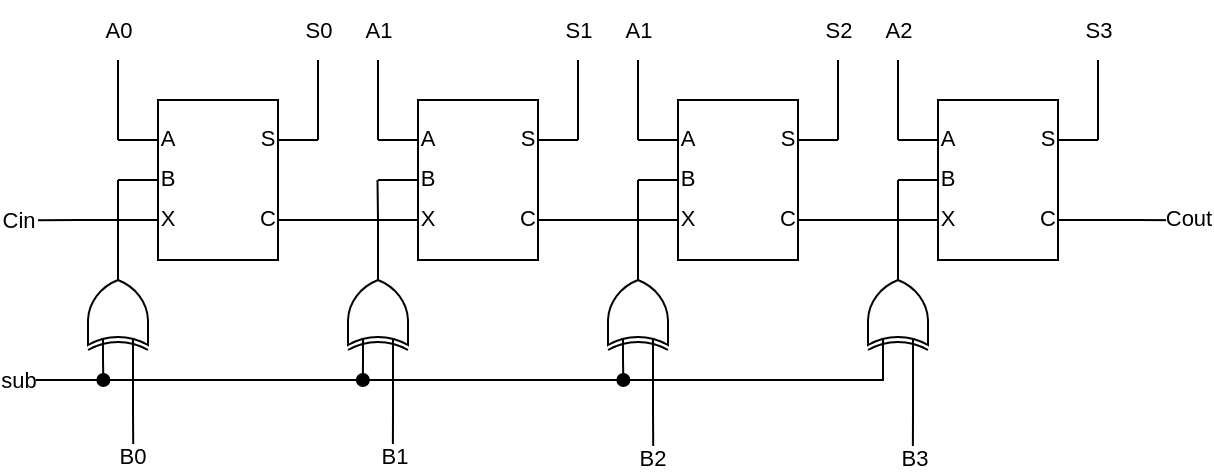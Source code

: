 <mxfile version="25.0.2">
  <diagram name="ページ1" id="VSj2wmTbl-WqB4pPmQmD">
    <mxGraphModel dx="708" dy="532" grid="1" gridSize="10" guides="1" tooltips="1" connect="1" arrows="1" fold="1" page="1" pageScale="1" pageWidth="827" pageHeight="1169" math="0" shadow="0">
      <root>
        <mxCell id="0" />
        <mxCell id="1" parent="0" />
        <mxCell id="aAubT2UVhq9OH1OdG5Ef-9" style="edgeStyle=orthogonalEdgeStyle;rounded=0;orthogonalLoop=1;jettySize=auto;html=1;exitX=0;exitY=0.75;exitDx=0;exitDy=0;exitPerimeter=0;endArrow=none;endFill=0;" edge="1" parent="1" source="aAubT2UVhq9OH1OdG5Ef-3">
          <mxGeometry relative="1" as="geometry">
            <mxPoint x="120" y="410.083" as="targetPoint" />
          </mxGeometry>
        </mxCell>
        <mxCell id="aAubT2UVhq9OH1OdG5Ef-14" value="Cin" style="edgeLabel;html=1;align=center;verticalAlign=middle;resizable=0;points=[];" vertex="1" connectable="0" parent="aAubT2UVhq9OH1OdG5Ef-9">
          <mxGeometry x="0.853" relative="1" as="geometry">
            <mxPoint x="-13" as="offset" />
          </mxGeometry>
        </mxCell>
        <mxCell id="aAubT2UVhq9OH1OdG5Ef-20" style="edgeStyle=orthogonalEdgeStyle;shape=connector;rounded=0;orthogonalLoop=1;jettySize=auto;html=1;exitX=1;exitY=0.25;exitDx=0;exitDy=0;exitPerimeter=0;strokeColor=default;align=center;verticalAlign=middle;fontFamily=Helvetica;fontSize=11;fontColor=default;labelBackgroundColor=default;endArrow=none;endFill=0;" edge="1" parent="1" source="aAubT2UVhq9OH1OdG5Ef-3" target="aAubT2UVhq9OH1OdG5Ef-19">
          <mxGeometry relative="1" as="geometry">
            <Array as="points">
              <mxPoint x="260" y="350" />
              <mxPoint x="260" y="350" />
            </Array>
          </mxGeometry>
        </mxCell>
        <mxCell id="aAubT2UVhq9OH1OdG5Ef-48" style="edgeStyle=orthogonalEdgeStyle;shape=connector;rounded=0;orthogonalLoop=1;jettySize=auto;html=1;exitX=0;exitY=0.25;exitDx=0;exitDy=0;exitPerimeter=0;strokeColor=default;align=center;verticalAlign=middle;fontFamily=Helvetica;fontSize=11;fontColor=default;labelBackgroundColor=default;endArrow=none;endFill=0;" edge="1" parent="1" source="aAubT2UVhq9OH1OdG5Ef-3" target="aAubT2UVhq9OH1OdG5Ef-46">
          <mxGeometry relative="1" as="geometry">
            <Array as="points">
              <mxPoint x="160" y="350" />
              <mxPoint x="160" y="350" />
            </Array>
          </mxGeometry>
        </mxCell>
        <mxCell id="aAubT2UVhq9OH1OdG5Ef-3" value="" style="verticalLabelPosition=bottom;shadow=0;dashed=0;align=center;html=1;verticalAlign=top;shape=stencil(tZZNc4IwEIZ/Dcd2kPjB1VI51JPTS68BV80YEiakav99A4szRhukQWe87Lu6z5tlNxiQpNrREoIopFUJuQ7IexBFB6oYzbiRI5PZoRiHGApaACofSxOmnJUvKZclZiut5B6ObK3bnzGxA8U0Zo+ojcKmFlkE4dyo9YckuRTCOGBSVFbmIm+KUya0bQIrlwZSgAaFauv1ZEU/bfQaTVAIovQ/qIUHyo+09CDN/FCrHqjRY/q3ErD1oLkORhKjuKaGJBnN91slv8X6T4+qnvab4W4HdGo7uu51hx8HlSQbqaDDzoZxjrvT0deS1lt1kzinC3kA13y4TNsVOBPgPHa/El0mpsNN9Cthm4iHt6K9sQb1Ih7ejGsbPt2wK4yHP5LuEs1WOAbXvH3ujbyGU72mlLOtQFwOor44zm8bFOcYHy6+l0mtZWHv8cR+iHeusZ7sNx/2+DHsLx/29DHsz17s2VN6nviwXeduRvTmfm5U/HfUCL8=);" vertex="1" parent="1">
          <mxGeometry x="160" y="350" width="100" height="80" as="geometry" />
        </mxCell>
        <mxCell id="aAubT2UVhq9OH1OdG5Ef-24" style="edgeStyle=orthogonalEdgeStyle;shape=connector;rounded=0;orthogonalLoop=1;jettySize=auto;html=1;exitX=0;exitY=0.25;exitDx=0;exitDy=0;exitPerimeter=0;strokeColor=default;align=center;verticalAlign=middle;fontFamily=Helvetica;fontSize=11;fontColor=default;labelBackgroundColor=default;endArrow=none;endFill=0;" edge="1" parent="1" source="aAubT2UVhq9OH1OdG5Ef-4" target="aAubT2UVhq9OH1OdG5Ef-23">
          <mxGeometry relative="1" as="geometry">
            <Array as="points">
              <mxPoint x="290" y="350" />
              <mxPoint x="290" y="350" />
            </Array>
          </mxGeometry>
        </mxCell>
        <mxCell id="aAubT2UVhq9OH1OdG5Ef-30" style="edgeStyle=orthogonalEdgeStyle;shape=connector;rounded=0;orthogonalLoop=1;jettySize=auto;html=1;exitX=1;exitY=0.25;exitDx=0;exitDy=0;exitPerimeter=0;strokeColor=default;align=center;verticalAlign=middle;fontFamily=Helvetica;fontSize=11;fontColor=default;labelBackgroundColor=default;endArrow=none;endFill=0;" edge="1" parent="1" source="aAubT2UVhq9OH1OdG5Ef-4" target="aAubT2UVhq9OH1OdG5Ef-28">
          <mxGeometry relative="1" as="geometry">
            <Array as="points">
              <mxPoint x="390" y="350" />
              <mxPoint x="390" y="350" />
            </Array>
          </mxGeometry>
        </mxCell>
        <mxCell id="aAubT2UVhq9OH1OdG5Ef-4" value="" style="verticalLabelPosition=bottom;shadow=0;dashed=0;align=center;html=1;verticalAlign=top;shape=stencil(tZZNc4IwEIZ/Dcd2kPjB1VI51JPTS68BV80YEiakav99A4szRhukQWe87Lu6z5tlNxiQpNrREoIopFUJuQ7IexBFB6oYzbiRI5PZoRiHGApaACofSxOmnJUvKZclZiut5B6ObK3bnzGxA8U0Zo+ojcKmFlkE4dyo9YckuRTCOGBSVFbmIm+KUya0bQIrlwZSgAaFauv1ZEU/bfQaTVAIovQ/qIUHyo+09CDN/FCrHqjRY/q3ErD1oLkORhKjuKaGJBnN91slv8X6T4+qnvab4W4HdGo7uu51hx8HlSQbqaDDzoZxjrvT0deS1lt1kzinC3kA13y4TNsVOBPgPHa/El0mpsNN9Cthm4iHt6K9sQb1Ih7ejGsbPt2wK4yHP5LuEs1WOAbXvH3ujbyGU72mlLOtQFwOor44zm8bFOcYHy6+l0mtZWHv8cR+iHeusZ7sNx/2+DHsLx/29DHsz17s2VN6nviwXeduRvTmfm5U/HfUCL8=);" vertex="1" parent="1">
          <mxGeometry x="290" y="350" width="100" height="80" as="geometry" />
        </mxCell>
        <mxCell id="aAubT2UVhq9OH1OdG5Ef-31" style="edgeStyle=orthogonalEdgeStyle;shape=connector;rounded=0;orthogonalLoop=1;jettySize=auto;html=1;exitX=0;exitY=0.25;exitDx=0;exitDy=0;exitPerimeter=0;strokeColor=default;align=center;verticalAlign=middle;fontFamily=Helvetica;fontSize=11;fontColor=default;labelBackgroundColor=default;endArrow=none;endFill=0;" edge="1" parent="1" source="aAubT2UVhq9OH1OdG5Ef-5" target="aAubT2UVhq9OH1OdG5Ef-29">
          <mxGeometry relative="1" as="geometry">
            <Array as="points">
              <mxPoint x="420" y="350" />
              <mxPoint x="420" y="350" />
            </Array>
          </mxGeometry>
        </mxCell>
        <mxCell id="aAubT2UVhq9OH1OdG5Ef-36" style="edgeStyle=orthogonalEdgeStyle;shape=connector;rounded=0;orthogonalLoop=1;jettySize=auto;html=1;exitX=1;exitY=0.25;exitDx=0;exitDy=0;exitPerimeter=0;strokeColor=default;align=center;verticalAlign=middle;fontFamily=Helvetica;fontSize=11;fontColor=default;labelBackgroundColor=default;endArrow=none;endFill=0;" edge="1" parent="1" source="aAubT2UVhq9OH1OdG5Ef-5" target="aAubT2UVhq9OH1OdG5Ef-34">
          <mxGeometry relative="1" as="geometry">
            <Array as="points">
              <mxPoint x="520" y="350" />
              <mxPoint x="520" y="350" />
            </Array>
          </mxGeometry>
        </mxCell>
        <mxCell id="aAubT2UVhq9OH1OdG5Ef-5" value="" style="verticalLabelPosition=bottom;shadow=0;dashed=0;align=center;html=1;verticalAlign=top;shape=stencil(tZZNc4IwEIZ/Dcd2kPjB1VI51JPTS68BV80YEiakav99A4szRhukQWe87Lu6z5tlNxiQpNrREoIopFUJuQ7IexBFB6oYzbiRI5PZoRiHGApaACofSxOmnJUvKZclZiut5B6ObK3bnzGxA8U0Zo+ojcKmFlkE4dyo9YckuRTCOGBSVFbmIm+KUya0bQIrlwZSgAaFauv1ZEU/bfQaTVAIovQ/qIUHyo+09CDN/FCrHqjRY/q3ErD1oLkORhKjuKaGJBnN91slv8X6T4+qnvab4W4HdGo7uu51hx8HlSQbqaDDzoZxjrvT0deS1lt1kzinC3kA13y4TNsVOBPgPHa/El0mpsNN9Cthm4iHt6K9sQb1Ih7ejGsbPt2wK4yHP5LuEs1WOAbXvH3ujbyGU72mlLOtQFwOor44zm8bFOcYHy6+l0mtZWHv8cR+iHeusZ7sNx/2+DHsLx/29DHsz17s2VN6nviwXeduRvTmfm5U/HfUCL8=);" vertex="1" parent="1">
          <mxGeometry x="420" y="350" width="100" height="80" as="geometry" />
        </mxCell>
        <mxCell id="aAubT2UVhq9OH1OdG5Ef-37" style="edgeStyle=orthogonalEdgeStyle;shape=connector;rounded=0;orthogonalLoop=1;jettySize=auto;html=1;exitX=0;exitY=0.25;exitDx=0;exitDy=0;exitPerimeter=0;strokeColor=default;align=center;verticalAlign=middle;fontFamily=Helvetica;fontSize=11;fontColor=default;labelBackgroundColor=default;endArrow=none;endFill=0;" edge="1" parent="1" source="aAubT2UVhq9OH1OdG5Ef-6" target="aAubT2UVhq9OH1OdG5Ef-35">
          <mxGeometry relative="1" as="geometry">
            <Array as="points">
              <mxPoint x="550" y="350" />
              <mxPoint x="550" y="350" />
            </Array>
          </mxGeometry>
        </mxCell>
        <mxCell id="aAubT2UVhq9OH1OdG5Ef-42" style="edgeStyle=orthogonalEdgeStyle;shape=connector;rounded=0;orthogonalLoop=1;jettySize=auto;html=1;exitX=1;exitY=0.25;exitDx=0;exitDy=0;exitPerimeter=0;strokeColor=default;align=center;verticalAlign=middle;fontFamily=Helvetica;fontSize=11;fontColor=default;labelBackgroundColor=default;endArrow=none;endFill=0;" edge="1" parent="1" source="aAubT2UVhq9OH1OdG5Ef-6" target="aAubT2UVhq9OH1OdG5Ef-41">
          <mxGeometry relative="1" as="geometry">
            <Array as="points">
              <mxPoint x="650" y="350" />
              <mxPoint x="650" y="350" />
            </Array>
          </mxGeometry>
        </mxCell>
        <mxCell id="aAubT2UVhq9OH1OdG5Ef-43" style="edgeStyle=orthogonalEdgeStyle;shape=connector;rounded=0;orthogonalLoop=1;jettySize=auto;html=1;exitX=1;exitY=0.75;exitDx=0;exitDy=0;exitPerimeter=0;strokeColor=default;align=center;verticalAlign=middle;fontFamily=Helvetica;fontSize=11;fontColor=default;labelBackgroundColor=default;endArrow=none;endFill=0;" edge="1" parent="1" source="aAubT2UVhq9OH1OdG5Ef-6">
          <mxGeometry relative="1" as="geometry">
            <mxPoint x="690.0" y="410.118" as="targetPoint" />
          </mxGeometry>
        </mxCell>
        <mxCell id="aAubT2UVhq9OH1OdG5Ef-44" value="Cout" style="edgeLabel;html=1;align=center;verticalAlign=middle;resizable=0;points=[];fontFamily=Helvetica;fontSize=11;fontColor=default;labelBackgroundColor=default;" vertex="1" connectable="0" parent="aAubT2UVhq9OH1OdG5Ef-43">
          <mxGeometry x="1" y="5" relative="1" as="geometry">
            <mxPoint x="5" y="4" as="offset" />
          </mxGeometry>
        </mxCell>
        <mxCell id="aAubT2UVhq9OH1OdG5Ef-6" value="" style="verticalLabelPosition=bottom;shadow=0;dashed=0;align=center;html=1;verticalAlign=top;shape=stencil(tZZNc4IwEIZ/Dcd2kPjB1VI51JPTS68BV80YEiakav99A4szRhukQWe87Lu6z5tlNxiQpNrREoIopFUJuQ7IexBFB6oYzbiRI5PZoRiHGApaACofSxOmnJUvKZclZiut5B6ObK3bnzGxA8U0Zo+ojcKmFlkE4dyo9YckuRTCOGBSVFbmIm+KUya0bQIrlwZSgAaFauv1ZEU/bfQaTVAIovQ/qIUHyo+09CDN/FCrHqjRY/q3ErD1oLkORhKjuKaGJBnN91slv8X6T4+qnvab4W4HdGo7uu51hx8HlSQbqaDDzoZxjrvT0deS1lt1kzinC3kA13y4TNsVOBPgPHa/El0mpsNN9Cthm4iHt6K9sQb1Ih7ejGsbPt2wK4yHP5LuEs1WOAbXvH3ujbyGU72mlLOtQFwOor44zm8bFOcYHy6+l0mtZWHv8cR+iHeusZ7sNx/2+DHsLx/29DHsz17s2VN6nviwXeduRvTmfm5U/HfUCL8=);" vertex="1" parent="1">
          <mxGeometry x="550" y="350" width="100" height="80" as="geometry" />
        </mxCell>
        <mxCell id="aAubT2UVhq9OH1OdG5Ef-15" style="edgeStyle=orthogonalEdgeStyle;rounded=0;orthogonalLoop=1;jettySize=auto;html=1;exitX=1;exitY=0.75;exitDx=0;exitDy=0;exitPerimeter=0;entryX=0;entryY=0.75;entryDx=0;entryDy=0;entryPerimeter=0;endArrow=none;endFill=0;" edge="1" parent="1" source="aAubT2UVhq9OH1OdG5Ef-3" target="aAubT2UVhq9OH1OdG5Ef-4">
          <mxGeometry relative="1" as="geometry" />
        </mxCell>
        <mxCell id="aAubT2UVhq9OH1OdG5Ef-16" style="edgeStyle=orthogonalEdgeStyle;shape=connector;rounded=0;orthogonalLoop=1;jettySize=auto;html=1;exitX=1;exitY=0.75;exitDx=0;exitDy=0;exitPerimeter=0;entryX=0;entryY=0.75;entryDx=0;entryDy=0;entryPerimeter=0;strokeColor=default;align=center;verticalAlign=middle;fontFamily=Helvetica;fontSize=11;fontColor=default;labelBackgroundColor=default;endArrow=none;endFill=0;" edge="1" parent="1" source="aAubT2UVhq9OH1OdG5Ef-4" target="aAubT2UVhq9OH1OdG5Ef-5">
          <mxGeometry relative="1" as="geometry" />
        </mxCell>
        <mxCell id="aAubT2UVhq9OH1OdG5Ef-17" style="edgeStyle=orthogonalEdgeStyle;shape=connector;rounded=0;orthogonalLoop=1;jettySize=auto;html=1;exitX=1;exitY=0.75;exitDx=0;exitDy=0;exitPerimeter=0;entryX=0;entryY=0.75;entryDx=0;entryDy=0;entryPerimeter=0;strokeColor=default;align=center;verticalAlign=middle;fontFamily=Helvetica;fontSize=11;fontColor=default;labelBackgroundColor=default;endArrow=none;endFill=0;" edge="1" parent="1" source="aAubT2UVhq9OH1OdG5Ef-5" target="aAubT2UVhq9OH1OdG5Ef-6">
          <mxGeometry relative="1" as="geometry" />
        </mxCell>
        <mxCell id="aAubT2UVhq9OH1OdG5Ef-19" value="S0" style="text;html=1;align=center;verticalAlign=middle;resizable=0;points=[];autosize=1;strokeColor=none;fillColor=none;fontFamily=Helvetica;fontSize=11;fontColor=default;labelBackgroundColor=default;" vertex="1" parent="1">
          <mxGeometry x="240" y="300" width="40" height="30" as="geometry" />
        </mxCell>
        <mxCell id="aAubT2UVhq9OH1OdG5Ef-23" value="A1" style="text;html=1;align=center;verticalAlign=middle;resizable=0;points=[];autosize=1;strokeColor=none;fillColor=none;fontFamily=Helvetica;fontSize=11;fontColor=default;labelBackgroundColor=default;" vertex="1" parent="1">
          <mxGeometry x="270" y="300" width="40" height="30" as="geometry" />
        </mxCell>
        <mxCell id="aAubT2UVhq9OH1OdG5Ef-28" value="S1" style="text;html=1;align=center;verticalAlign=middle;resizable=0;points=[];autosize=1;strokeColor=none;fillColor=none;fontFamily=Helvetica;fontSize=11;fontColor=default;labelBackgroundColor=default;" vertex="1" parent="1">
          <mxGeometry x="370" y="300" width="40" height="30" as="geometry" />
        </mxCell>
        <mxCell id="aAubT2UVhq9OH1OdG5Ef-29" value="A1" style="text;html=1;align=center;verticalAlign=middle;resizable=0;points=[];autosize=1;strokeColor=none;fillColor=none;fontFamily=Helvetica;fontSize=11;fontColor=default;labelBackgroundColor=default;" vertex="1" parent="1">
          <mxGeometry x="400" y="300" width="40" height="30" as="geometry" />
        </mxCell>
        <mxCell id="aAubT2UVhq9OH1OdG5Ef-34" value="S2" style="text;html=1;align=center;verticalAlign=middle;resizable=0;points=[];autosize=1;strokeColor=none;fillColor=none;fontFamily=Helvetica;fontSize=11;fontColor=default;labelBackgroundColor=default;" vertex="1" parent="1">
          <mxGeometry x="500" y="300" width="40" height="30" as="geometry" />
        </mxCell>
        <mxCell id="aAubT2UVhq9OH1OdG5Ef-35" value="A2" style="text;html=1;align=center;verticalAlign=middle;resizable=0;points=[];autosize=1;strokeColor=none;fillColor=none;fontFamily=Helvetica;fontSize=11;fontColor=default;labelBackgroundColor=default;" vertex="1" parent="1">
          <mxGeometry x="530" y="300" width="40" height="30" as="geometry" />
        </mxCell>
        <mxCell id="aAubT2UVhq9OH1OdG5Ef-41" value="S3" style="text;html=1;align=center;verticalAlign=middle;resizable=0;points=[];autosize=1;strokeColor=none;fillColor=none;fontFamily=Helvetica;fontSize=11;fontColor=default;labelBackgroundColor=default;" vertex="1" parent="1">
          <mxGeometry x="630" y="300" width="40" height="30" as="geometry" />
        </mxCell>
        <mxCell id="aAubT2UVhq9OH1OdG5Ef-46" value="A0" style="text;html=1;align=center;verticalAlign=middle;resizable=0;points=[];autosize=1;strokeColor=none;fillColor=none;fontFamily=Helvetica;fontSize=11;fontColor=default;labelBackgroundColor=default;" vertex="1" parent="1">
          <mxGeometry x="140" y="300" width="40" height="30" as="geometry" />
        </mxCell>
        <mxCell id="aAubT2UVhq9OH1OdG5Ef-88" style="edgeStyle=orthogonalEdgeStyle;shape=connector;rounded=0;orthogonalLoop=1;jettySize=auto;html=1;exitX=0;exitY=0.25;exitDx=0;exitDy=0;exitPerimeter=0;strokeColor=default;align=center;verticalAlign=middle;fontFamily=Helvetica;fontSize=11;fontColor=default;labelBackgroundColor=default;endArrow=oval;endFill=1;" edge="1" parent="1" source="aAubT2UVhq9OH1OdG5Ef-61">
          <mxGeometry relative="1" as="geometry">
            <mxPoint x="282.439" y="490" as="targetPoint" />
          </mxGeometry>
        </mxCell>
        <mxCell id="aAubT2UVhq9OH1OdG5Ef-93" style="edgeStyle=orthogonalEdgeStyle;shape=connector;rounded=0;orthogonalLoop=1;jettySize=auto;html=1;exitX=1;exitY=0.5;exitDx=0;exitDy=0;exitPerimeter=0;strokeColor=default;align=center;verticalAlign=middle;fontFamily=Helvetica;fontSize=11;fontColor=default;labelBackgroundColor=default;endArrow=none;endFill=0;" edge="1" parent="1" source="aAubT2UVhq9OH1OdG5Ef-61">
          <mxGeometry relative="1" as="geometry">
            <mxPoint x="289.756" y="390" as="targetPoint" />
          </mxGeometry>
        </mxCell>
        <mxCell id="aAubT2UVhq9OH1OdG5Ef-97" style="edgeStyle=orthogonalEdgeStyle;shape=connector;rounded=0;orthogonalLoop=1;jettySize=auto;html=1;exitX=0;exitY=0.75;exitDx=0;exitDy=0;exitPerimeter=0;strokeColor=default;align=center;verticalAlign=middle;fontFamily=Helvetica;fontSize=11;fontColor=default;labelBackgroundColor=default;endArrow=none;endFill=0;" edge="1" parent="1" source="aAubT2UVhq9OH1OdG5Ef-61">
          <mxGeometry relative="1" as="geometry">
            <mxPoint x="297.419" y="530" as="targetPoint" />
          </mxGeometry>
        </mxCell>
        <mxCell id="aAubT2UVhq9OH1OdG5Ef-102" value="B1" style="edgeLabel;html=1;align=center;verticalAlign=middle;resizable=0;points=[];fontFamily=Helvetica;fontSize=11;fontColor=default;labelBackgroundColor=default;" vertex="1" connectable="0" parent="aAubT2UVhq9OH1OdG5Ef-97">
          <mxGeometry x="0.92" relative="1" as="geometry">
            <mxPoint as="offset" />
          </mxGeometry>
        </mxCell>
        <mxCell id="aAubT2UVhq9OH1OdG5Ef-61" value="" style="verticalLabelPosition=bottom;shadow=0;dashed=0;align=center;html=1;verticalAlign=top;shape=mxgraph.electrical.logic_gates.logic_gate;operation=xor;fontFamily=Helvetica;fontSize=11;fontColor=default;labelBackgroundColor=default;rotation=-90;" vertex="1" parent="1">
          <mxGeometry x="265" y="440" width="50" height="30" as="geometry" />
        </mxCell>
        <mxCell id="aAubT2UVhq9OH1OdG5Ef-87" style="edgeStyle=orthogonalEdgeStyle;shape=connector;rounded=0;orthogonalLoop=1;jettySize=auto;html=1;exitX=0;exitY=0.25;exitDx=0;exitDy=0;exitPerimeter=0;strokeColor=default;align=center;verticalAlign=middle;fontFamily=Helvetica;fontSize=11;fontColor=default;labelBackgroundColor=default;endArrow=oval;endFill=1;" edge="1" parent="1" source="aAubT2UVhq9OH1OdG5Ef-68">
          <mxGeometry relative="1" as="geometry">
            <mxPoint x="152.683" y="490" as="targetPoint" />
          </mxGeometry>
        </mxCell>
        <mxCell id="aAubT2UVhq9OH1OdG5Ef-98" style="edgeStyle=orthogonalEdgeStyle;shape=connector;rounded=0;orthogonalLoop=1;jettySize=auto;html=1;exitX=0;exitY=0.75;exitDx=0;exitDy=0;exitPerimeter=0;strokeColor=default;align=center;verticalAlign=middle;fontFamily=Helvetica;fontSize=11;fontColor=default;labelBackgroundColor=default;endArrow=none;endFill=0;" edge="1" parent="1" source="aAubT2UVhq9OH1OdG5Ef-68">
          <mxGeometry relative="1" as="geometry">
            <mxPoint x="167.651" y="530" as="targetPoint" />
          </mxGeometry>
        </mxCell>
        <mxCell id="aAubT2UVhq9OH1OdG5Ef-101" value="B0" style="edgeLabel;html=1;align=center;verticalAlign=middle;resizable=0;points=[];fontFamily=Helvetica;fontSize=11;fontColor=default;labelBackgroundColor=default;" vertex="1" connectable="0" parent="aAubT2UVhq9OH1OdG5Ef-98">
          <mxGeometry x="0.903" y="-1" relative="1" as="geometry">
            <mxPoint as="offset" />
          </mxGeometry>
        </mxCell>
        <mxCell id="aAubT2UVhq9OH1OdG5Ef-68" value="" style="verticalLabelPosition=bottom;shadow=0;dashed=0;align=center;html=1;verticalAlign=top;shape=mxgraph.electrical.logic_gates.logic_gate;operation=xor;fontFamily=Helvetica;fontSize=11;fontColor=default;labelBackgroundColor=default;rotation=-90;" vertex="1" parent="1">
          <mxGeometry x="135" y="440" width="50" height="30" as="geometry" />
        </mxCell>
        <mxCell id="aAubT2UVhq9OH1OdG5Ef-89" style="edgeStyle=orthogonalEdgeStyle;shape=connector;rounded=0;orthogonalLoop=1;jettySize=auto;html=1;exitX=0;exitY=0.25;exitDx=0;exitDy=0;exitPerimeter=0;strokeColor=default;align=center;verticalAlign=middle;fontFamily=Helvetica;fontSize=11;fontColor=default;labelBackgroundColor=default;endArrow=oval;endFill=1;" edge="1" parent="1" source="aAubT2UVhq9OH1OdG5Ef-70">
          <mxGeometry relative="1" as="geometry">
            <mxPoint x="412.683" y="490" as="targetPoint" />
          </mxGeometry>
        </mxCell>
        <mxCell id="aAubT2UVhq9OH1OdG5Ef-99" style="edgeStyle=orthogonalEdgeStyle;shape=connector;rounded=0;orthogonalLoop=1;jettySize=auto;html=1;exitX=0;exitY=0.75;exitDx=0;exitDy=0;exitPerimeter=0;strokeColor=default;align=center;verticalAlign=middle;fontFamily=Helvetica;fontSize=11;fontColor=default;labelBackgroundColor=default;endArrow=none;endFill=0;" edge="1" parent="1" source="aAubT2UVhq9OH1OdG5Ef-70">
          <mxGeometry relative="1" as="geometry">
            <mxPoint x="427.651" y="530" as="targetPoint" />
          </mxGeometry>
        </mxCell>
        <mxCell id="aAubT2UVhq9OH1OdG5Ef-103" value="B2" style="edgeLabel;html=1;align=center;verticalAlign=middle;resizable=0;points=[];fontFamily=Helvetica;fontSize=11;fontColor=default;labelBackgroundColor=default;" vertex="1" connectable="0" parent="aAubT2UVhq9OH1OdG5Ef-99">
          <mxGeometry x="0.958" y="-1" relative="1" as="geometry">
            <mxPoint as="offset" />
          </mxGeometry>
        </mxCell>
        <mxCell id="aAubT2UVhq9OH1OdG5Ef-70" value="" style="verticalLabelPosition=bottom;shadow=0;dashed=0;align=center;html=1;verticalAlign=top;shape=mxgraph.electrical.logic_gates.logic_gate;operation=xor;fontFamily=Helvetica;fontSize=11;fontColor=default;labelBackgroundColor=default;rotation=-90;" vertex="1" parent="1">
          <mxGeometry x="395" y="440" width="50" height="30" as="geometry" />
        </mxCell>
        <mxCell id="aAubT2UVhq9OH1OdG5Ef-100" style="edgeStyle=orthogonalEdgeStyle;shape=connector;rounded=0;orthogonalLoop=1;jettySize=auto;html=1;exitX=0;exitY=0.75;exitDx=0;exitDy=0;exitPerimeter=0;strokeColor=default;align=center;verticalAlign=middle;fontFamily=Helvetica;fontSize=11;fontColor=default;labelBackgroundColor=default;endArrow=none;endFill=0;" edge="1" parent="1" source="aAubT2UVhq9OH1OdG5Ef-72">
          <mxGeometry relative="1" as="geometry">
            <mxPoint x="557.419" y="530" as="targetPoint" />
          </mxGeometry>
        </mxCell>
        <mxCell id="aAubT2UVhq9OH1OdG5Ef-104" value="B3" style="edgeLabel;html=1;align=center;verticalAlign=middle;resizable=0;points=[];fontFamily=Helvetica;fontSize=11;fontColor=default;labelBackgroundColor=default;" vertex="1" connectable="0" parent="aAubT2UVhq9OH1OdG5Ef-100">
          <mxGeometry x="0.956" relative="1" as="geometry">
            <mxPoint as="offset" />
          </mxGeometry>
        </mxCell>
        <mxCell id="aAubT2UVhq9OH1OdG5Ef-72" value="" style="verticalLabelPosition=bottom;shadow=0;dashed=0;align=center;html=1;verticalAlign=top;shape=mxgraph.electrical.logic_gates.logic_gate;operation=xor;fontFamily=Helvetica;fontSize=11;fontColor=default;labelBackgroundColor=default;rotation=-90;" vertex="1" parent="1">
          <mxGeometry x="525" y="440" width="50" height="30" as="geometry" />
        </mxCell>
        <mxCell id="aAubT2UVhq9OH1OdG5Ef-86" value="" style="endArrow=none;html=1;rounded=0;strokeColor=default;align=center;verticalAlign=middle;fontFamily=Helvetica;fontSize=11;fontColor=default;labelBackgroundColor=default;edgeStyle=orthogonalEdgeStyle;entryX=0;entryY=0.25;entryDx=0;entryDy=0;entryPerimeter=0;" edge="1" parent="1" target="aAubT2UVhq9OH1OdG5Ef-72">
          <mxGeometry width="50" height="50" relative="1" as="geometry">
            <mxPoint x="110" y="490" as="sourcePoint" />
            <mxPoint x="260" y="450" as="targetPoint" />
            <Array as="points">
              <mxPoint x="210" y="490" />
              <mxPoint x="542" y="490" />
            </Array>
          </mxGeometry>
        </mxCell>
        <mxCell id="aAubT2UVhq9OH1OdG5Ef-90" value="sub" style="edgeLabel;html=1;align=center;verticalAlign=middle;resizable=0;points=[];fontFamily=Helvetica;fontSize=11;fontColor=default;labelBackgroundColor=default;" vertex="1" connectable="0" parent="aAubT2UVhq9OH1OdG5Ef-86">
          <mxGeometry x="-1" y="-1" relative="1" as="geometry">
            <mxPoint y="-1" as="offset" />
          </mxGeometry>
        </mxCell>
        <mxCell id="aAubT2UVhq9OH1OdG5Ef-91" style="edgeStyle=orthogonalEdgeStyle;shape=connector;rounded=0;orthogonalLoop=1;jettySize=auto;html=1;exitX=1;exitY=0.5;exitDx=0;exitDy=0;exitPerimeter=0;entryX=0;entryY=0.5;entryDx=0;entryDy=0;entryPerimeter=0;strokeColor=default;align=center;verticalAlign=middle;fontFamily=Helvetica;fontSize=11;fontColor=default;labelBackgroundColor=default;endArrow=none;endFill=0;" edge="1" parent="1" source="aAubT2UVhq9OH1OdG5Ef-72" target="aAubT2UVhq9OH1OdG5Ef-6">
          <mxGeometry relative="1" as="geometry">
            <Array as="points">
              <mxPoint x="550" y="400" />
              <mxPoint x="550" y="400" />
            </Array>
          </mxGeometry>
        </mxCell>
        <mxCell id="aAubT2UVhq9OH1OdG5Ef-92" style="edgeStyle=orthogonalEdgeStyle;shape=connector;rounded=0;orthogonalLoop=1;jettySize=auto;html=1;exitX=1;exitY=0.5;exitDx=0;exitDy=0;exitPerimeter=0;entryX=0;entryY=0.5;entryDx=0;entryDy=0;entryPerimeter=0;strokeColor=default;align=center;verticalAlign=middle;fontFamily=Helvetica;fontSize=11;fontColor=default;labelBackgroundColor=default;endArrow=none;endFill=0;" edge="1" parent="1" source="aAubT2UVhq9OH1OdG5Ef-70" target="aAubT2UVhq9OH1OdG5Ef-5">
          <mxGeometry relative="1" as="geometry">
            <Array as="points">
              <mxPoint x="420" y="400" />
              <mxPoint x="420" y="400" />
            </Array>
          </mxGeometry>
        </mxCell>
        <mxCell id="aAubT2UVhq9OH1OdG5Ef-94" style="edgeStyle=orthogonalEdgeStyle;shape=connector;rounded=0;orthogonalLoop=1;jettySize=auto;html=1;exitX=1;exitY=0.5;exitDx=0;exitDy=0;exitPerimeter=0;entryX=0;entryY=0.5;entryDx=0;entryDy=0;entryPerimeter=0;strokeColor=default;align=center;verticalAlign=middle;fontFamily=Helvetica;fontSize=11;fontColor=default;labelBackgroundColor=default;endArrow=none;endFill=0;" edge="1" parent="1" source="aAubT2UVhq9OH1OdG5Ef-68" target="aAubT2UVhq9OH1OdG5Ef-3">
          <mxGeometry relative="1" as="geometry">
            <Array as="points">
              <mxPoint x="160" y="400" />
              <mxPoint x="160" y="400" />
            </Array>
          </mxGeometry>
        </mxCell>
      </root>
    </mxGraphModel>
  </diagram>
</mxfile>
